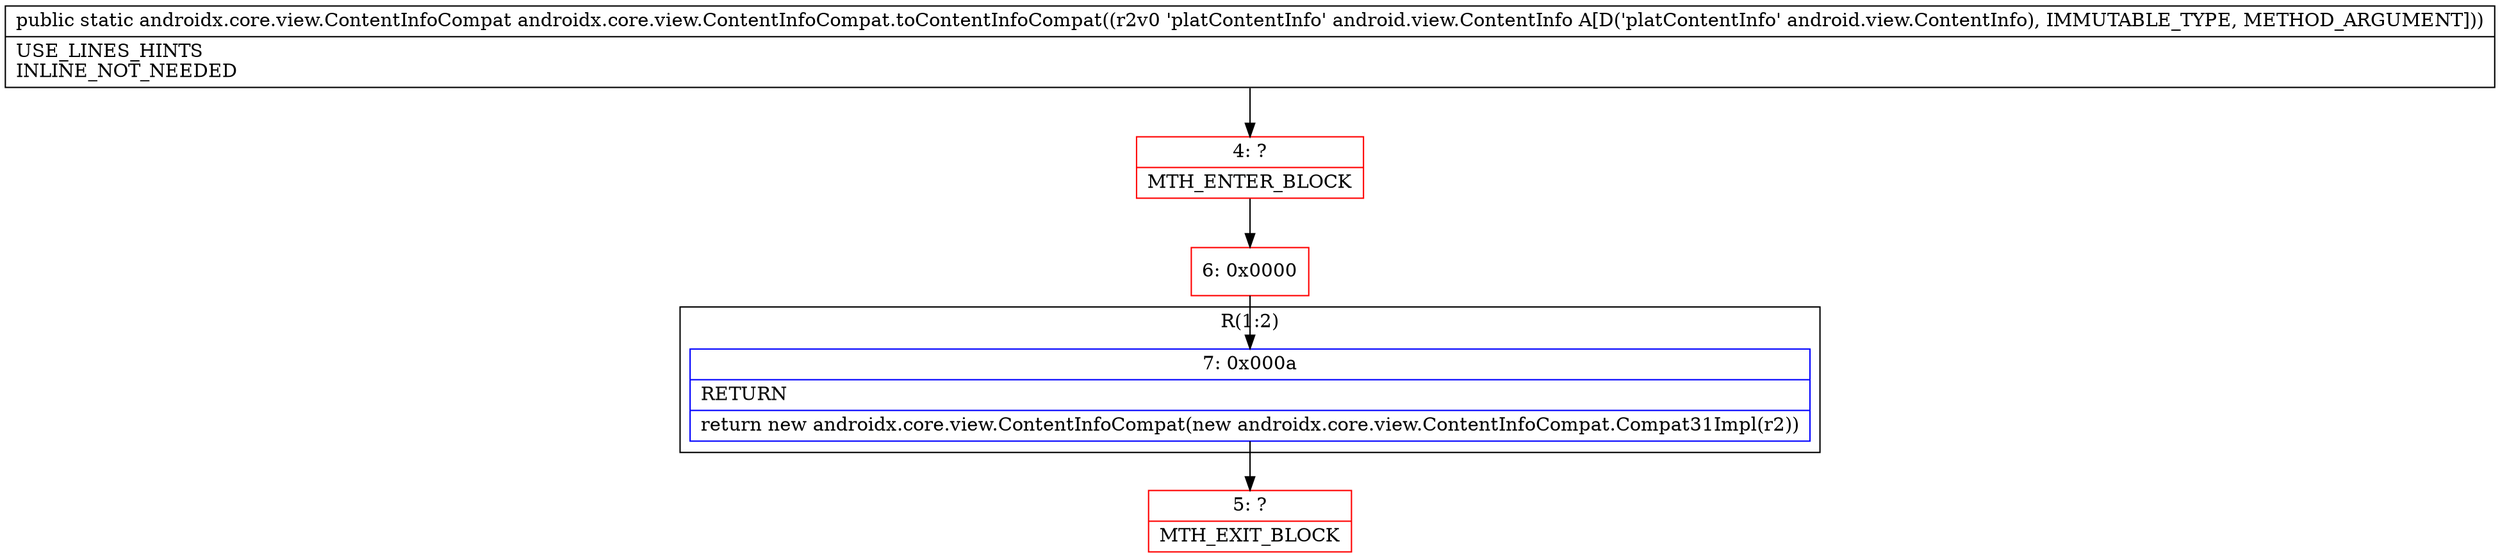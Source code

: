 digraph "CFG forandroidx.core.view.ContentInfoCompat.toContentInfoCompat(Landroid\/view\/ContentInfo;)Landroidx\/core\/view\/ContentInfoCompat;" {
subgraph cluster_Region_1619741044 {
label = "R(1:2)";
node [shape=record,color=blue];
Node_7 [shape=record,label="{7\:\ 0x000a|RETURN\l|return new androidx.core.view.ContentInfoCompat(new androidx.core.view.ContentInfoCompat.Compat31Impl(r2))\l}"];
}
Node_4 [shape=record,color=red,label="{4\:\ ?|MTH_ENTER_BLOCK\l}"];
Node_6 [shape=record,color=red,label="{6\:\ 0x0000}"];
Node_5 [shape=record,color=red,label="{5\:\ ?|MTH_EXIT_BLOCK\l}"];
MethodNode[shape=record,label="{public static androidx.core.view.ContentInfoCompat androidx.core.view.ContentInfoCompat.toContentInfoCompat((r2v0 'platContentInfo' android.view.ContentInfo A[D('platContentInfo' android.view.ContentInfo), IMMUTABLE_TYPE, METHOD_ARGUMENT]))  | USE_LINES_HINTS\lINLINE_NOT_NEEDED\l}"];
MethodNode -> Node_4;Node_7 -> Node_5;
Node_4 -> Node_6;
Node_6 -> Node_7;
}

